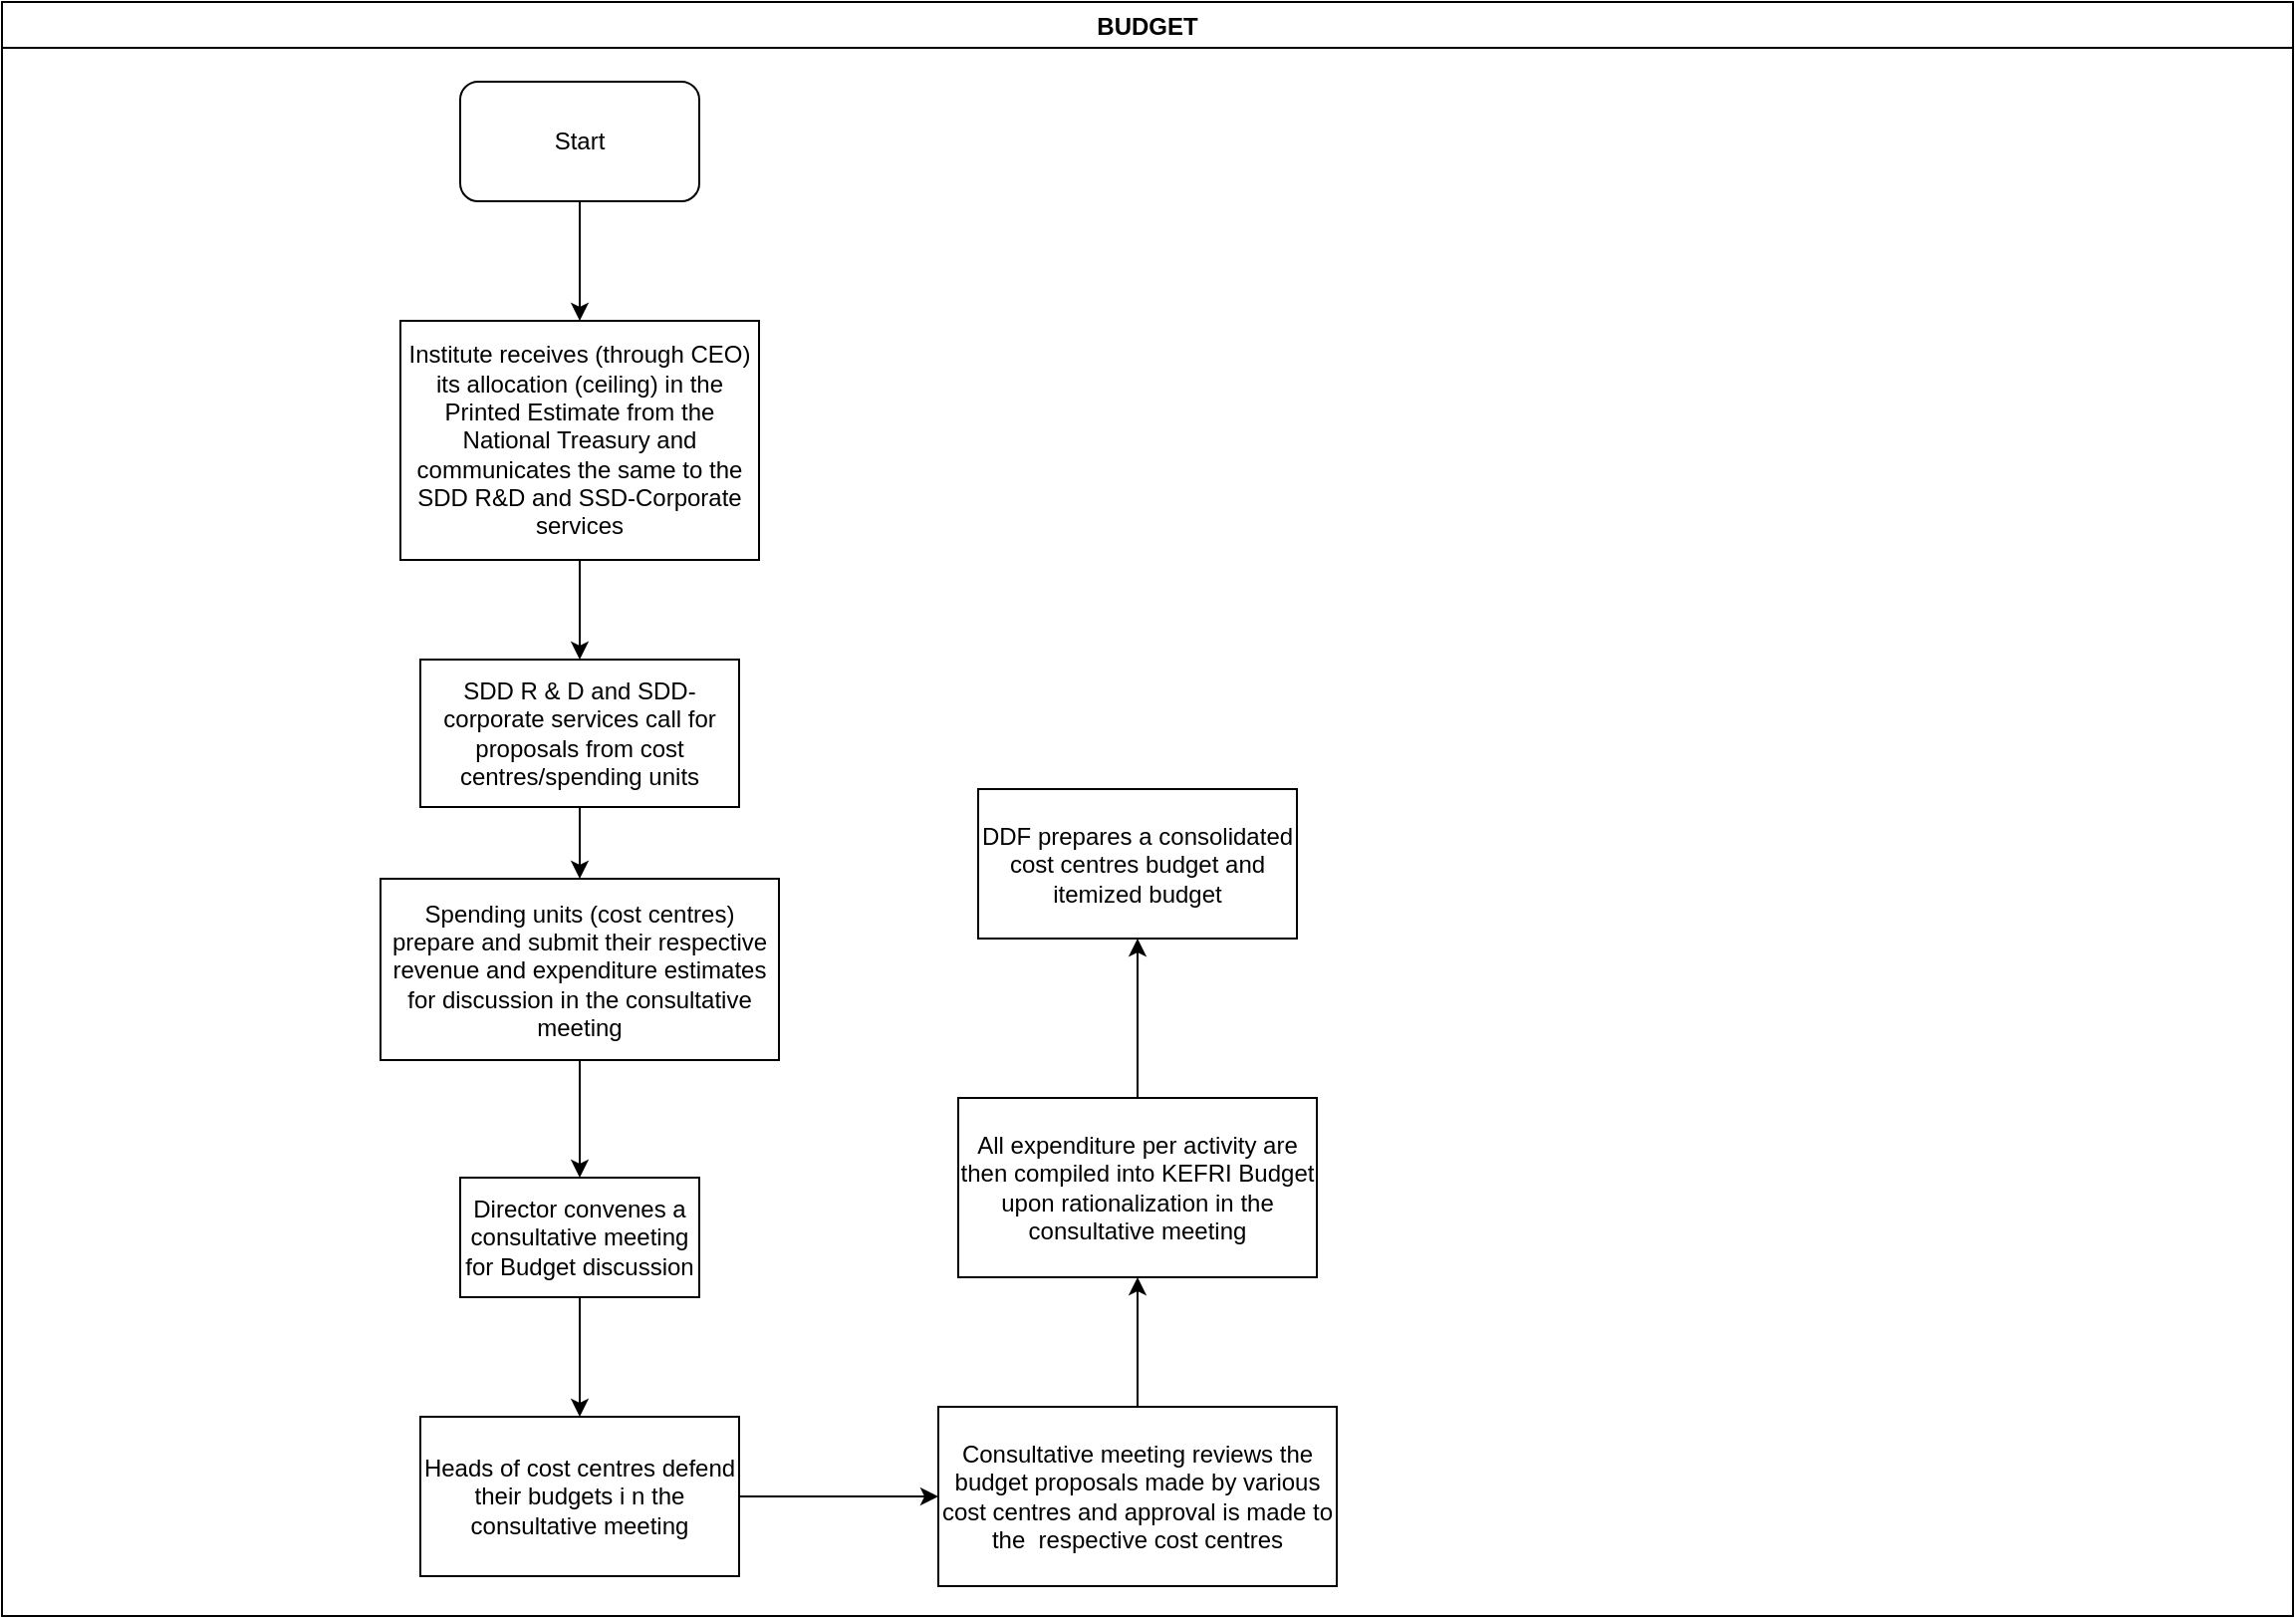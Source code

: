 <mxfile version="13.10.9" type="github">
  <diagram id="HKhS4auHpXQP0HFOkr7Z" name="Page-1">
    <mxGraphModel dx="1038" dy="547" grid="1" gridSize="10" guides="1" tooltips="1" connect="1" arrows="1" fold="1" page="1" pageScale="1" pageWidth="1169" pageHeight="827" math="0" shadow="0">
      <root>
        <mxCell id="0" />
        <mxCell id="1" parent="0" />
        <mxCell id="jPiStXu903FzIQFQCjgb-1" value="BUDGET" style="swimlane;" vertex="1" parent="1">
          <mxGeometry x="10" y="10" width="1150" height="810" as="geometry" />
        </mxCell>
        <mxCell id="jPiStXu903FzIQFQCjgb-2" value="Start" style="rounded=1;whiteSpace=wrap;html=1;" vertex="1" parent="jPiStXu903FzIQFQCjgb-1">
          <mxGeometry x="230" y="40" width="120" height="60" as="geometry" />
        </mxCell>
        <mxCell id="jPiStXu903FzIQFQCjgb-5" value="Institute receives (through CEO) its allocation (ceiling) in the Printed Estimate from the National Treasury and communicates the same to the SDD R&amp;amp;D and SSD-Corporate services" style="rounded=0;whiteSpace=wrap;html=1;" vertex="1" parent="jPiStXu903FzIQFQCjgb-1">
          <mxGeometry x="200" y="160" width="180" height="120" as="geometry" />
        </mxCell>
        <mxCell id="jPiStXu903FzIQFQCjgb-4" value="" style="edgeStyle=orthogonalEdgeStyle;rounded=0;orthogonalLoop=1;jettySize=auto;html=1;entryX=0.5;entryY=0;entryDx=0;entryDy=0;" edge="1" parent="jPiStXu903FzIQFQCjgb-1" source="jPiStXu903FzIQFQCjgb-2" target="jPiStXu903FzIQFQCjgb-5">
          <mxGeometry relative="1" as="geometry">
            <mxPoint x="290" y="180" as="targetPoint" />
          </mxGeometry>
        </mxCell>
        <mxCell id="jPiStXu903FzIQFQCjgb-6" value="SDD R &amp;amp; D and SDD- corporate services call for proposals from cost centres/spending units" style="whiteSpace=wrap;html=1;rounded=0;" vertex="1" parent="jPiStXu903FzIQFQCjgb-1">
          <mxGeometry x="210" y="330" width="160" height="74" as="geometry" />
        </mxCell>
        <mxCell id="jPiStXu903FzIQFQCjgb-7" value="" style="edgeStyle=orthogonalEdgeStyle;rounded=0;orthogonalLoop=1;jettySize=auto;html=1;" edge="1" parent="jPiStXu903FzIQFQCjgb-1" source="jPiStXu903FzIQFQCjgb-5" target="jPiStXu903FzIQFQCjgb-6">
          <mxGeometry relative="1" as="geometry" />
        </mxCell>
        <mxCell id="jPiStXu903FzIQFQCjgb-8" value="Spending units (cost centres) prepare and submit their respective revenue and expenditure estimates for discussion in the consultative meeting" style="whiteSpace=wrap;html=1;rounded=0;" vertex="1" parent="jPiStXu903FzIQFQCjgb-1">
          <mxGeometry x="190" y="440" width="200" height="91" as="geometry" />
        </mxCell>
        <mxCell id="jPiStXu903FzIQFQCjgb-9" value="" style="edgeStyle=orthogonalEdgeStyle;rounded=0;orthogonalLoop=1;jettySize=auto;html=1;" edge="1" parent="jPiStXu903FzIQFQCjgb-1" source="jPiStXu903FzIQFQCjgb-6" target="jPiStXu903FzIQFQCjgb-8">
          <mxGeometry relative="1" as="geometry" />
        </mxCell>
        <mxCell id="jPiStXu903FzIQFQCjgb-10" value="Director convenes a consultative meeting for Budget discussion" style="whiteSpace=wrap;html=1;rounded=0;" vertex="1" parent="jPiStXu903FzIQFQCjgb-1">
          <mxGeometry x="230" y="590" width="120" height="60" as="geometry" />
        </mxCell>
        <mxCell id="jPiStXu903FzIQFQCjgb-11" value="" style="edgeStyle=orthogonalEdgeStyle;rounded=0;orthogonalLoop=1;jettySize=auto;html=1;" edge="1" parent="jPiStXu903FzIQFQCjgb-1" source="jPiStXu903FzIQFQCjgb-8" target="jPiStXu903FzIQFQCjgb-10">
          <mxGeometry relative="1" as="geometry" />
        </mxCell>
        <mxCell id="jPiStXu903FzIQFQCjgb-15" value="" style="edgeStyle=orthogonalEdgeStyle;rounded=0;orthogonalLoop=1;jettySize=auto;html=1;" edge="1" parent="1" source="jPiStXu903FzIQFQCjgb-12" target="jPiStXu903FzIQFQCjgb-14">
          <mxGeometry relative="1" as="geometry" />
        </mxCell>
        <mxCell id="jPiStXu903FzIQFQCjgb-12" value="Heads of cost centres defend their budgets i n the consultative meeting" style="whiteSpace=wrap;html=1;rounded=0;" vertex="1" parent="1">
          <mxGeometry x="220" y="720" width="160" height="80" as="geometry" />
        </mxCell>
        <mxCell id="jPiStXu903FzIQFQCjgb-13" value="" style="edgeStyle=orthogonalEdgeStyle;rounded=0;orthogonalLoop=1;jettySize=auto;html=1;" edge="1" parent="1" source="jPiStXu903FzIQFQCjgb-10" target="jPiStXu903FzIQFQCjgb-12">
          <mxGeometry relative="1" as="geometry" />
        </mxCell>
        <mxCell id="jPiStXu903FzIQFQCjgb-17" value="" style="edgeStyle=orthogonalEdgeStyle;rounded=0;orthogonalLoop=1;jettySize=auto;html=1;" edge="1" parent="1" source="jPiStXu903FzIQFQCjgb-14" target="jPiStXu903FzIQFQCjgb-16">
          <mxGeometry relative="1" as="geometry" />
        </mxCell>
        <mxCell id="jPiStXu903FzIQFQCjgb-14" value="Consultative meeting reviews the budget proposals made by various cost centres and approval is made to the&amp;nbsp; respective cost centres" style="whiteSpace=wrap;html=1;rounded=0;" vertex="1" parent="1">
          <mxGeometry x="480" y="715" width="200" height="90" as="geometry" />
        </mxCell>
        <mxCell id="jPiStXu903FzIQFQCjgb-19" value="" style="edgeStyle=orthogonalEdgeStyle;rounded=0;orthogonalLoop=1;jettySize=auto;html=1;" edge="1" parent="1" source="jPiStXu903FzIQFQCjgb-16" target="jPiStXu903FzIQFQCjgb-18">
          <mxGeometry relative="1" as="geometry" />
        </mxCell>
        <mxCell id="jPiStXu903FzIQFQCjgb-16" value="All expenditure per activity are then compiled into KEFRI Budget upon rationalization in the consultative meeting" style="whiteSpace=wrap;html=1;rounded=0;" vertex="1" parent="1">
          <mxGeometry x="490" y="560" width="180" height="90" as="geometry" />
        </mxCell>
        <mxCell id="jPiStXu903FzIQFQCjgb-18" value="DDF prepares a consolidated cost centres budget and itemized budget" style="whiteSpace=wrap;html=1;rounded=0;" vertex="1" parent="1">
          <mxGeometry x="500" y="405" width="160" height="75" as="geometry" />
        </mxCell>
      </root>
    </mxGraphModel>
  </diagram>
</mxfile>
